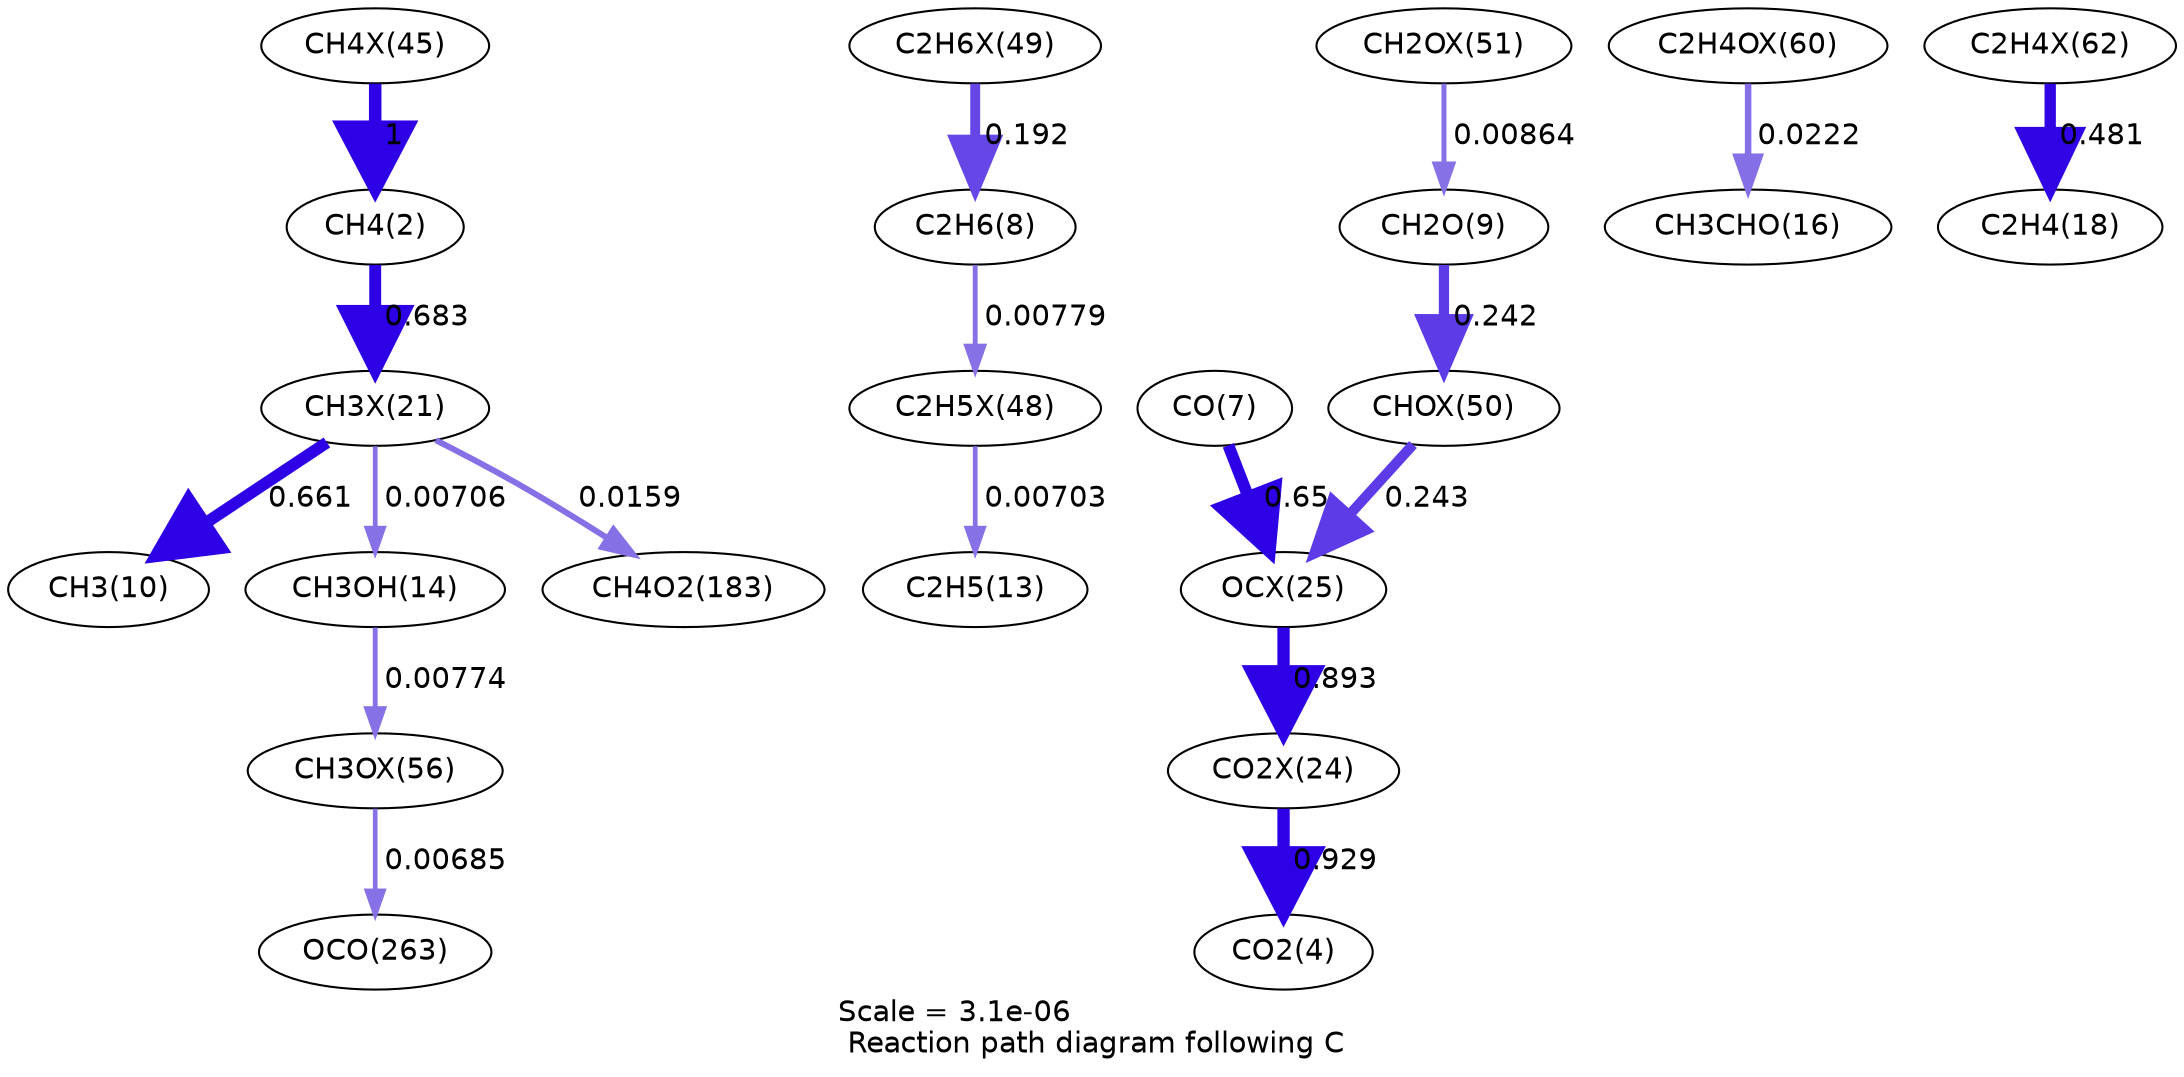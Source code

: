 digraph reaction_paths {
center=1;
s73 -> s4[fontname="Helvetica", penwidth=6, arrowsize=3, color="0.7, 1.5, 0.9"
, label=" 1"];
s4 -> s65[fontname="Helvetica", penwidth=5.71, arrowsize=2.86, color="0.7, 1.18, 0.9"
, label=" 0.683"];
s77 -> s10[fontname="Helvetica", penwidth=4.76, arrowsize=2.38, color="0.7, 0.692, 0.9"
, label=" 0.192"];
s10 -> s76[fontname="Helvetica", penwidth=2.34, arrowsize=1.17, color="0.7, 0.508, 0.9"
, label=" 0.00779"];
s65 -> s12[fontname="Helvetica", penwidth=5.69, arrowsize=2.84, color="0.7, 1.16, 0.9"
, label=" 0.661"];
s65 -> s16[fontname="Helvetica", penwidth=2.26, arrowsize=1.13, color="0.7, 0.507, 0.9"
, label=" 0.00706"];
s65 -> s39[fontname="Helvetica", penwidth=2.87, arrowsize=1.44, color="0.7, 0.516, 0.9"
, label=" 0.0159"];
s16 -> s82[fontname="Helvetica", penwidth=2.33, arrowsize=1.17, color="0.7, 0.508, 0.9"
, label=" 0.00774"];
s9 -> s69[fontname="Helvetica", penwidth=5.68, arrowsize=2.84, color="0.7, 1.15, 0.9"
, label=" 0.65"];
s69 -> s68[fontname="Helvetica", penwidth=5.91, arrowsize=2.96, color="0.7, 1.39, 0.9"
, label=" 0.893"];
s78 -> s69[fontname="Helvetica", penwidth=4.93, arrowsize=2.47, color="0.7, 0.743, 0.9"
, label=" 0.243"];
s68 -> s6[fontname="Helvetica", penwidth=5.94, arrowsize=2.97, color="0.7, 1.43, 0.9"
, label=" 0.929"];
s79 -> s11[fontname="Helvetica", penwidth=2.41, arrowsize=1.21, color="0.7, 0.509, 0.9"
, label=" 0.00864"];
s11 -> s78[fontname="Helvetica", penwidth=4.93, arrowsize=2.46, color="0.7, 0.742, 0.9"
, label=" 0.242"];
s82 -> s50[fontname="Helvetica", penwidth=2.24, arrowsize=1.12, color="0.7, 0.507, 0.9"
, label=" 0.00685"];
s84 -> s18[fontname="Helvetica", penwidth=3.13, arrowsize=1.56, color="0.7, 0.522, 0.9"
, label=" 0.0222"];
s76 -> s15[fontname="Helvetica", penwidth=2.26, arrowsize=1.13, color="0.7, 0.507, 0.9"
, label=" 0.00703"];
s85 -> s20[fontname="Helvetica", penwidth=5.45, arrowsize=2.72, color="0.7, 0.981, 0.9"
, label=" 0.481"];
s4 [ fontname="Helvetica", label="CH4(2)"];
s6 [ fontname="Helvetica", label="CO2(4)"];
s9 [ fontname="Helvetica", label="CO(7)"];
s10 [ fontname="Helvetica", label="C2H6(8)"];
s11 [ fontname="Helvetica", label="CH2O(9)"];
s12 [ fontname="Helvetica", label="CH3(10)"];
s15 [ fontname="Helvetica", label="C2H5(13)"];
s16 [ fontname="Helvetica", label="CH3OH(14)"];
s18 [ fontname="Helvetica", label="CH3CHO(16)"];
s20 [ fontname="Helvetica", label="C2H4(18)"];
s39 [ fontname="Helvetica", label="CH4O2(183)"];
s50 [ fontname="Helvetica", label="OCO(263)"];
s65 [ fontname="Helvetica", label="CH3X(21)"];
s68 [ fontname="Helvetica", label="CO2X(24)"];
s69 [ fontname="Helvetica", label="OCX(25)"];
s73 [ fontname="Helvetica", label="CH4X(45)"];
s76 [ fontname="Helvetica", label="C2H5X(48)"];
s77 [ fontname="Helvetica", label="C2H6X(49)"];
s78 [ fontname="Helvetica", label="CHOX(50)"];
s79 [ fontname="Helvetica", label="CH2OX(51)"];
s82 [ fontname="Helvetica", label="CH3OX(56)"];
s84 [ fontname="Helvetica", label="C2H4OX(60)"];
s85 [ fontname="Helvetica", label="C2H4X(62)"];
 label = "Scale = 3.1e-06\l Reaction path diagram following C";
 fontname = "Helvetica";
}
